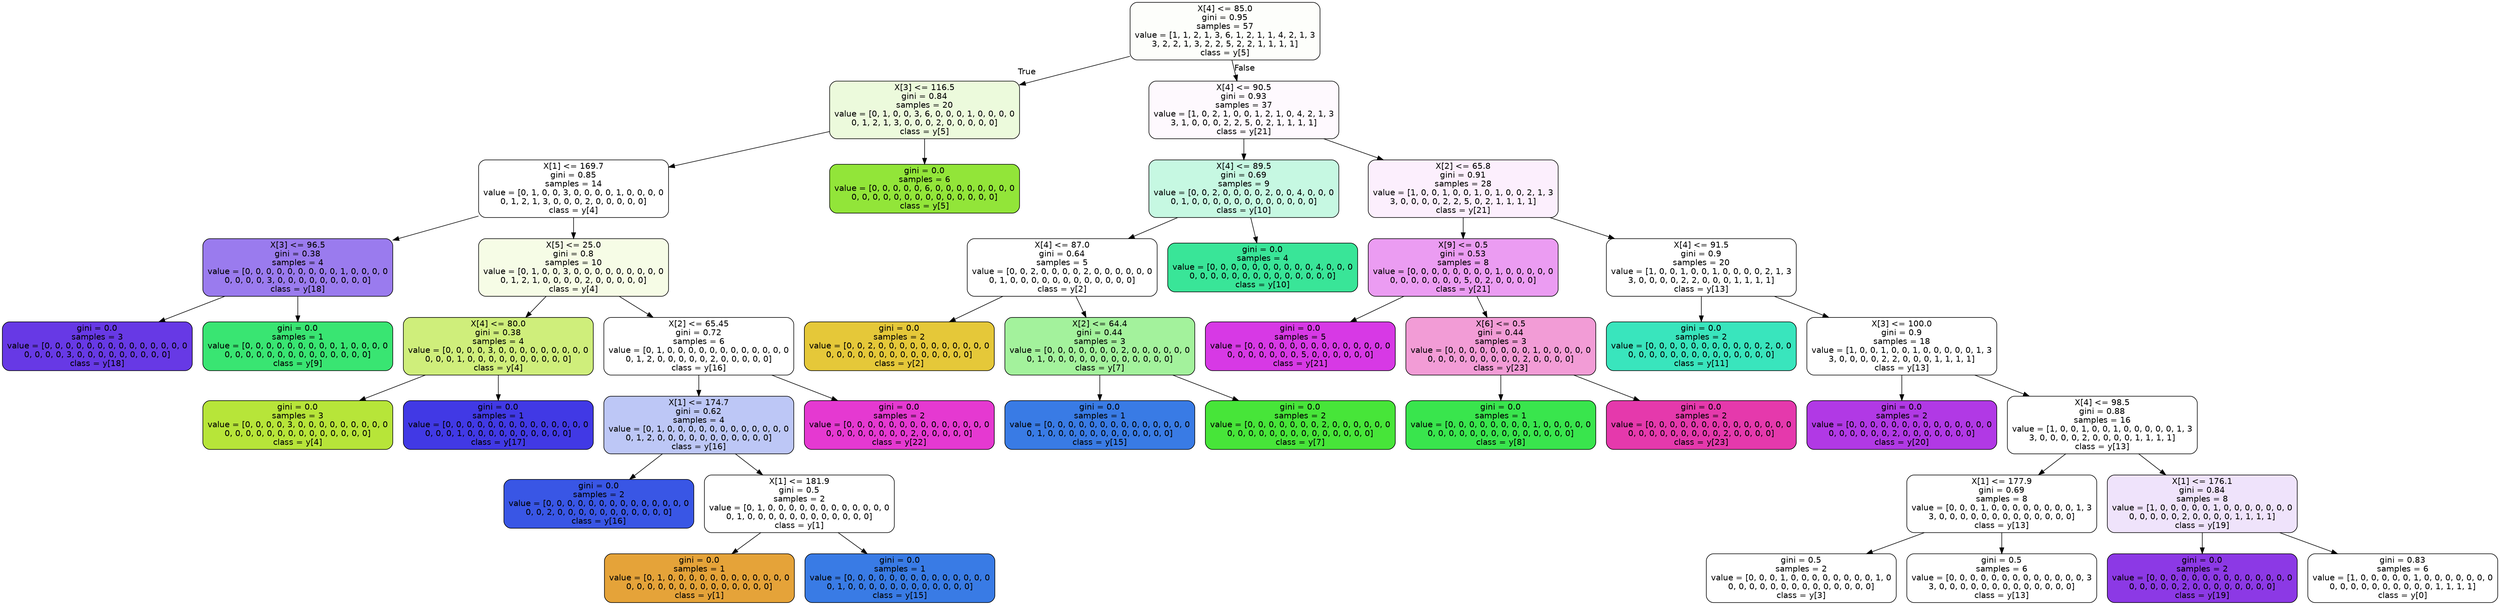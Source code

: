 digraph Tree {
node [shape=box, style="filled, rounded", color="black", fontname=helvetica] ;
edge [fontname=helvetica] ;
0 [label="X[4] <= 85.0\ngini = 0.95\nsamples = 57\nvalue = [1, 1, 2, 1, 3, 6, 1, 2, 1, 1, 4, 2, 1, 3\n3, 2, 2, 1, 3, 2, 2, 5, 2, 2, 1, 1, 1, 1]\nclass = y[5]", fillcolor="#fdfefb"] ;
1 [label="X[3] <= 116.5\ngini = 0.84\nsamples = 20\nvalue = [0, 1, 0, 0, 3, 6, 0, 0, 0, 1, 0, 0, 0, 0\n0, 1, 2, 1, 3, 0, 0, 0, 2, 0, 0, 0, 0, 0]\nclass = y[5]", fillcolor="#ecfadc"] ;
0 -> 1 [labeldistance=2.5, labelangle=45, headlabel="True"] ;
2 [label="X[1] <= 169.7\ngini = 0.85\nsamples = 14\nvalue = [0, 1, 0, 0, 3, 0, 0, 0, 0, 1, 0, 0, 0, 0\n0, 1, 2, 1, 3, 0, 0, 0, 2, 0, 0, 0, 0, 0]\nclass = y[4]", fillcolor="#ffffff"] ;
1 -> 2 ;
3 [label="X[3] <= 96.5\ngini = 0.38\nsamples = 4\nvalue = [0, 0, 0, 0, 0, 0, 0, 0, 0, 1, 0, 0, 0, 0\n0, 0, 0, 0, 3, 0, 0, 0, 0, 0, 0, 0, 0, 0]\nclass = y[18]", fillcolor="#9a7bee"] ;
2 -> 3 ;
4 [label="gini = 0.0\nsamples = 3\nvalue = [0, 0, 0, 0, 0, 0, 0, 0, 0, 0, 0, 0, 0, 0\n0, 0, 0, 0, 3, 0, 0, 0, 0, 0, 0, 0, 0, 0]\nclass = y[18]", fillcolor="#6739e5"] ;
3 -> 4 ;
5 [label="gini = 0.0\nsamples = 1\nvalue = [0, 0, 0, 0, 0, 0, 0, 0, 0, 1, 0, 0, 0, 0\n0, 0, 0, 0, 0, 0, 0, 0, 0, 0, 0, 0, 0, 0]\nclass = y[9]", fillcolor="#39e572"] ;
3 -> 5 ;
6 [label="X[5] <= 25.0\ngini = 0.8\nsamples = 10\nvalue = [0, 1, 0, 0, 3, 0, 0, 0, 0, 0, 0, 0, 0, 0\n0, 1, 2, 1, 0, 0, 0, 0, 2, 0, 0, 0, 0, 0]\nclass = y[4]", fillcolor="#f6fce6"] ;
2 -> 6 ;
7 [label="X[4] <= 80.0\ngini = 0.38\nsamples = 4\nvalue = [0, 0, 0, 0, 3, 0, 0, 0, 0, 0, 0, 0, 0, 0\n0, 0, 0, 1, 0, 0, 0, 0, 0, 0, 0, 0, 0, 0]\nclass = y[4]", fillcolor="#cfee7b"] ;
6 -> 7 ;
8 [label="gini = 0.0\nsamples = 3\nvalue = [0, 0, 0, 0, 3, 0, 0, 0, 0, 0, 0, 0, 0, 0\n0, 0, 0, 0, 0, 0, 0, 0, 0, 0, 0, 0, 0, 0]\nclass = y[4]", fillcolor="#b7e539"] ;
7 -> 8 ;
9 [label="gini = 0.0\nsamples = 1\nvalue = [0, 0, 0, 0, 0, 0, 0, 0, 0, 0, 0, 0, 0, 0\n0, 0, 0, 1, 0, 0, 0, 0, 0, 0, 0, 0, 0, 0]\nclass = y[17]", fillcolor="#4139e5"] ;
7 -> 9 ;
10 [label="X[2] <= 65.45\ngini = 0.72\nsamples = 6\nvalue = [0, 1, 0, 0, 0, 0, 0, 0, 0, 0, 0, 0, 0, 0\n0, 1, 2, 0, 0, 0, 0, 0, 2, 0, 0, 0, 0, 0]\nclass = y[16]", fillcolor="#ffffff"] ;
6 -> 10 ;
11 [label="X[1] <= 174.7\ngini = 0.62\nsamples = 4\nvalue = [0, 1, 0, 0, 0, 0, 0, 0, 0, 0, 0, 0, 0, 0\n0, 1, 2, 0, 0, 0, 0, 0, 0, 0, 0, 0, 0, 0]\nclass = y[16]", fillcolor="#bdc7f6"] ;
10 -> 11 ;
12 [label="gini = 0.0\nsamples = 2\nvalue = [0, 0, 0, 0, 0, 0, 0, 0, 0, 0, 0, 0, 0, 0\n0, 0, 2, 0, 0, 0, 0, 0, 0, 0, 0, 0, 0, 0]\nclass = y[16]", fillcolor="#3956e5"] ;
11 -> 12 ;
13 [label="X[1] <= 181.9\ngini = 0.5\nsamples = 2\nvalue = [0, 1, 0, 0, 0, 0, 0, 0, 0, 0, 0, 0, 0, 0\n0, 1, 0, 0, 0, 0, 0, 0, 0, 0, 0, 0, 0, 0]\nclass = y[1]", fillcolor="#ffffff"] ;
11 -> 13 ;
14 [label="gini = 0.0\nsamples = 1\nvalue = [0, 1, 0, 0, 0, 0, 0, 0, 0, 0, 0, 0, 0, 0\n0, 0, 0, 0, 0, 0, 0, 0, 0, 0, 0, 0, 0, 0]\nclass = y[1]", fillcolor="#e5a339"] ;
13 -> 14 ;
15 [label="gini = 0.0\nsamples = 1\nvalue = [0, 0, 0, 0, 0, 0, 0, 0, 0, 0, 0, 0, 0, 0\n0, 1, 0, 0, 0, 0, 0, 0, 0, 0, 0, 0, 0, 0]\nclass = y[15]", fillcolor="#397be5"] ;
13 -> 15 ;
16 [label="gini = 0.0\nsamples = 2\nvalue = [0, 0, 0, 0, 0, 0, 0, 0, 0, 0, 0, 0, 0, 0\n0, 0, 0, 0, 0, 0, 0, 0, 2, 0, 0, 0, 0, 0]\nclass = y[22]", fillcolor="#e539d1"] ;
10 -> 16 ;
17 [label="gini = 0.0\nsamples = 6\nvalue = [0, 0, 0, 0, 0, 6, 0, 0, 0, 0, 0, 0, 0, 0\n0, 0, 0, 0, 0, 0, 0, 0, 0, 0, 0, 0, 0, 0]\nclass = y[5]", fillcolor="#92e539"] ;
1 -> 17 ;
18 [label="X[4] <= 90.5\ngini = 0.93\nsamples = 37\nvalue = [1, 0, 2, 1, 0, 0, 1, 2, 1, 0, 4, 2, 1, 3\n3, 1, 0, 0, 0, 2, 2, 5, 0, 2, 1, 1, 1, 1]\nclass = y[21]", fillcolor="#fef9fe"] ;
0 -> 18 [labeldistance=2.5, labelangle=-45, headlabel="False"] ;
19 [label="X[4] <= 89.5\ngini = 0.69\nsamples = 9\nvalue = [0, 0, 2, 0, 0, 0, 0, 2, 0, 0, 4, 0, 0, 0\n0, 1, 0, 0, 0, 0, 0, 0, 0, 0, 0, 0, 0, 0]\nclass = y[10]", fillcolor="#c6f8e2"] ;
18 -> 19 ;
20 [label="X[4] <= 87.0\ngini = 0.64\nsamples = 5\nvalue = [0, 0, 2, 0, 0, 0, 0, 2, 0, 0, 0, 0, 0, 0\n0, 1, 0, 0, 0, 0, 0, 0, 0, 0, 0, 0, 0, 0]\nclass = y[2]", fillcolor="#ffffff"] ;
19 -> 20 ;
21 [label="gini = 0.0\nsamples = 2\nvalue = [0, 0, 2, 0, 0, 0, 0, 0, 0, 0, 0, 0, 0, 0\n0, 0, 0, 0, 0, 0, 0, 0, 0, 0, 0, 0, 0, 0]\nclass = y[2]", fillcolor="#e5c839"] ;
20 -> 21 ;
22 [label="X[2] <= 64.4\ngini = 0.44\nsamples = 3\nvalue = [0, 0, 0, 0, 0, 0, 0, 2, 0, 0, 0, 0, 0, 0\n0, 1, 0, 0, 0, 0, 0, 0, 0, 0, 0, 0, 0, 0]\nclass = y[7]", fillcolor="#a3f29c"] ;
20 -> 22 ;
23 [label="gini = 0.0\nsamples = 1\nvalue = [0, 0, 0, 0, 0, 0, 0, 0, 0, 0, 0, 0, 0, 0\n0, 1, 0, 0, 0, 0, 0, 0, 0, 0, 0, 0, 0, 0]\nclass = y[15]", fillcolor="#397be5"] ;
22 -> 23 ;
24 [label="gini = 0.0\nsamples = 2\nvalue = [0, 0, 0, 0, 0, 0, 0, 2, 0, 0, 0, 0, 0, 0\n0, 0, 0, 0, 0, 0, 0, 0, 0, 0, 0, 0, 0, 0]\nclass = y[7]", fillcolor="#47e539"] ;
22 -> 24 ;
25 [label="gini = 0.0\nsamples = 4\nvalue = [0, 0, 0, 0, 0, 0, 0, 0, 0, 0, 4, 0, 0, 0\n0, 0, 0, 0, 0, 0, 0, 0, 0, 0, 0, 0, 0, 0]\nclass = y[10]", fillcolor="#39e598"] ;
19 -> 25 ;
26 [label="X[2] <= 65.8\ngini = 0.91\nsamples = 28\nvalue = [1, 0, 0, 1, 0, 0, 1, 0, 1, 0, 0, 2, 1, 3\n3, 0, 0, 0, 0, 2, 2, 5, 0, 2, 1, 1, 1, 1]\nclass = y[21]", fillcolor="#fceffd"] ;
18 -> 26 ;
27 [label="X[9] <= 0.5\ngini = 0.53\nsamples = 8\nvalue = [0, 0, 0, 0, 0, 0, 0, 0, 1, 0, 0, 0, 0, 0\n0, 0, 0, 0, 0, 0, 0, 5, 0, 2, 0, 0, 0, 0]\nclass = y[21]", fillcolor="#eb9cf2"] ;
26 -> 27 ;
28 [label="gini = 0.0\nsamples = 5\nvalue = [0, 0, 0, 0, 0, 0, 0, 0, 0, 0, 0, 0, 0, 0\n0, 0, 0, 0, 0, 0, 0, 5, 0, 0, 0, 0, 0, 0]\nclass = y[21]", fillcolor="#d739e5"] ;
27 -> 28 ;
29 [label="X[6] <= 0.5\ngini = 0.44\nsamples = 3\nvalue = [0, 0, 0, 0, 0, 0, 0, 0, 1, 0, 0, 0, 0, 0\n0, 0, 0, 0, 0, 0, 0, 0, 0, 2, 0, 0, 0, 0]\nclass = y[23]", fillcolor="#f29cd6"] ;
27 -> 29 ;
30 [label="gini = 0.0\nsamples = 1\nvalue = [0, 0, 0, 0, 0, 0, 0, 0, 1, 0, 0, 0, 0, 0\n0, 0, 0, 0, 0, 0, 0, 0, 0, 0, 0, 0, 0, 0]\nclass = y[8]", fillcolor="#39e54d"] ;
29 -> 30 ;
31 [label="gini = 0.0\nsamples = 2\nvalue = [0, 0, 0, 0, 0, 0, 0, 0, 0, 0, 0, 0, 0, 0\n0, 0, 0, 0, 0, 0, 0, 0, 0, 2, 0, 0, 0, 0]\nclass = y[23]", fillcolor="#e539ac"] ;
29 -> 31 ;
32 [label="X[4] <= 91.5\ngini = 0.9\nsamples = 20\nvalue = [1, 0, 0, 1, 0, 0, 1, 0, 0, 0, 0, 2, 1, 3\n3, 0, 0, 0, 0, 2, 2, 0, 0, 0, 1, 1, 1, 1]\nclass = y[13]", fillcolor="#ffffff"] ;
26 -> 32 ;
33 [label="gini = 0.0\nsamples = 2\nvalue = [0, 0, 0, 0, 0, 0, 0, 0, 0, 0, 0, 2, 0, 0\n0, 0, 0, 0, 0, 0, 0, 0, 0, 0, 0, 0, 0, 0]\nclass = y[11]", fillcolor="#39e5bd"] ;
32 -> 33 ;
34 [label="X[3] <= 100.0\ngini = 0.9\nsamples = 18\nvalue = [1, 0, 0, 1, 0, 0, 1, 0, 0, 0, 0, 0, 1, 3\n3, 0, 0, 0, 0, 2, 2, 0, 0, 0, 1, 1, 1, 1]\nclass = y[13]", fillcolor="#ffffff"] ;
32 -> 34 ;
35 [label="gini = 0.0\nsamples = 2\nvalue = [0, 0, 0, 0, 0, 0, 0, 0, 0, 0, 0, 0, 0, 0\n0, 0, 0, 0, 0, 0, 2, 0, 0, 0, 0, 0, 0, 0]\nclass = y[20]", fillcolor="#b139e5"] ;
34 -> 35 ;
36 [label="X[4] <= 98.5\ngini = 0.88\nsamples = 16\nvalue = [1, 0, 0, 1, 0, 0, 1, 0, 0, 0, 0, 0, 1, 3\n3, 0, 0, 0, 0, 2, 0, 0, 0, 0, 1, 1, 1, 1]\nclass = y[13]", fillcolor="#ffffff"] ;
34 -> 36 ;
37 [label="X[1] <= 177.9\ngini = 0.69\nsamples = 8\nvalue = [0, 0, 0, 1, 0, 0, 0, 0, 0, 0, 0, 0, 1, 3\n3, 0, 0, 0, 0, 0, 0, 0, 0, 0, 0, 0, 0, 0]\nclass = y[13]", fillcolor="#ffffff"] ;
36 -> 37 ;
38 [label="gini = 0.5\nsamples = 2\nvalue = [0, 0, 0, 1, 0, 0, 0, 0, 0, 0, 0, 0, 1, 0\n0, 0, 0, 0, 0, 0, 0, 0, 0, 0, 0, 0, 0, 0]\nclass = y[3]", fillcolor="#ffffff"] ;
37 -> 38 ;
39 [label="gini = 0.5\nsamples = 6\nvalue = [0, 0, 0, 0, 0, 0, 0, 0, 0, 0, 0, 0, 0, 3\n3, 0, 0, 0, 0, 0, 0, 0, 0, 0, 0, 0, 0, 0]\nclass = y[13]", fillcolor="#ffffff"] ;
37 -> 39 ;
40 [label="X[1] <= 176.1\ngini = 0.84\nsamples = 8\nvalue = [1, 0, 0, 0, 0, 0, 1, 0, 0, 0, 0, 0, 0, 0\n0, 0, 0, 0, 0, 2, 0, 0, 0, 0, 1, 1, 1, 1]\nclass = y[19]", fillcolor="#efe3fb"] ;
36 -> 40 ;
41 [label="gini = 0.0\nsamples = 2\nvalue = [0, 0, 0, 0, 0, 0, 0, 0, 0, 0, 0, 0, 0, 0\n0, 0, 0, 0, 0, 2, 0, 0, 0, 0, 0, 0, 0, 0]\nclass = y[19]", fillcolor="#8c39e5"] ;
40 -> 41 ;
42 [label="gini = 0.83\nsamples = 6\nvalue = [1, 0, 0, 0, 0, 0, 1, 0, 0, 0, 0, 0, 0, 0\n0, 0, 0, 0, 0, 0, 0, 0, 0, 0, 1, 1, 1, 1]\nclass = y[0]", fillcolor="#ffffff"] ;
40 -> 42 ;
}